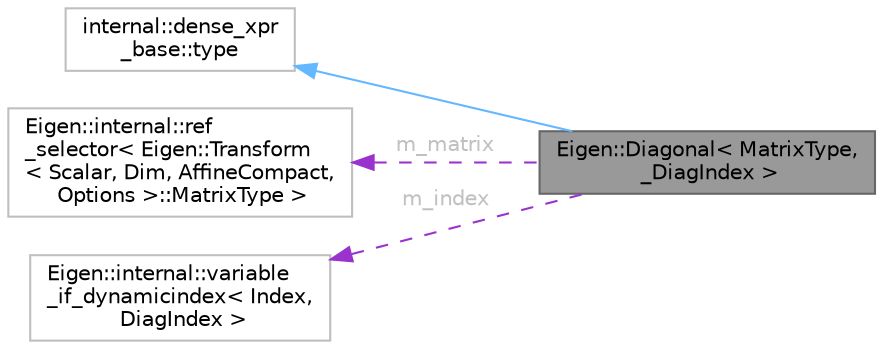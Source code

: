 digraph "Eigen::Diagonal&lt; MatrixType, _DiagIndex &gt;"
{
 // LATEX_PDF_SIZE
  bgcolor="transparent";
  edge [fontname=Helvetica,fontsize=10,labelfontname=Helvetica,labelfontsize=10];
  node [fontname=Helvetica,fontsize=10,shape=box,height=0.2,width=0.4];
  rankdir="LR";
  Node1 [id="Node000001",label="Eigen::Diagonal\< MatrixType,\l _DiagIndex \>",height=0.2,width=0.4,color="gray40", fillcolor="grey60", style="filled", fontcolor="black",tooltip="Expression of a diagonal/subdiagonal/superdiagonal in a matrix."];
  Node2 -> Node1 [id="edge4_Node000001_Node000002",dir="back",color="steelblue1",style="solid",tooltip=" "];
  Node2 [id="Node000002",label="internal::dense_xpr\l_base::type",height=0.2,width=0.4,color="grey75", fillcolor="white", style="filled",tooltip=" "];
  Node3 -> Node1 [id="edge5_Node000001_Node000003",dir="back",color="darkorchid3",style="dashed",tooltip=" ",label=<<TABLE CELLBORDER="0" BORDER="0"><TR><TD VALIGN="top" ALIGN="LEFT" CELLPADDING="1" CELLSPACING="0">m_matrix</TD></TR>
</TABLE>> ,fontcolor="grey" ];
  Node3 [id="Node000003",label="Eigen::internal::ref\l_selector\< Eigen::Transform\l\< Scalar, Dim, AffineCompact,\l Options \>::MatrixType \>",height=0.2,width=0.4,color="grey75", fillcolor="white", style="filled",URL="$structEigen_1_1internal_1_1ref__selector.html",tooltip=" "];
  Node4 -> Node1 [id="edge6_Node000001_Node000004",dir="back",color="darkorchid3",style="dashed",tooltip=" ",label=<<TABLE CELLBORDER="0" BORDER="0"><TR><TD VALIGN="top" ALIGN="LEFT" CELLPADDING="1" CELLSPACING="0">m_index</TD></TR>
</TABLE>> ,fontcolor="grey" ];
  Node4 [id="Node000004",label="Eigen::internal::variable\l_if_dynamicindex\< Index,\l DiagIndex \>",height=0.2,width=0.4,color="grey75", fillcolor="white", style="filled",URL="$classEigen_1_1internal_1_1variable__if__dynamicindex.html",tooltip=" "];
}
